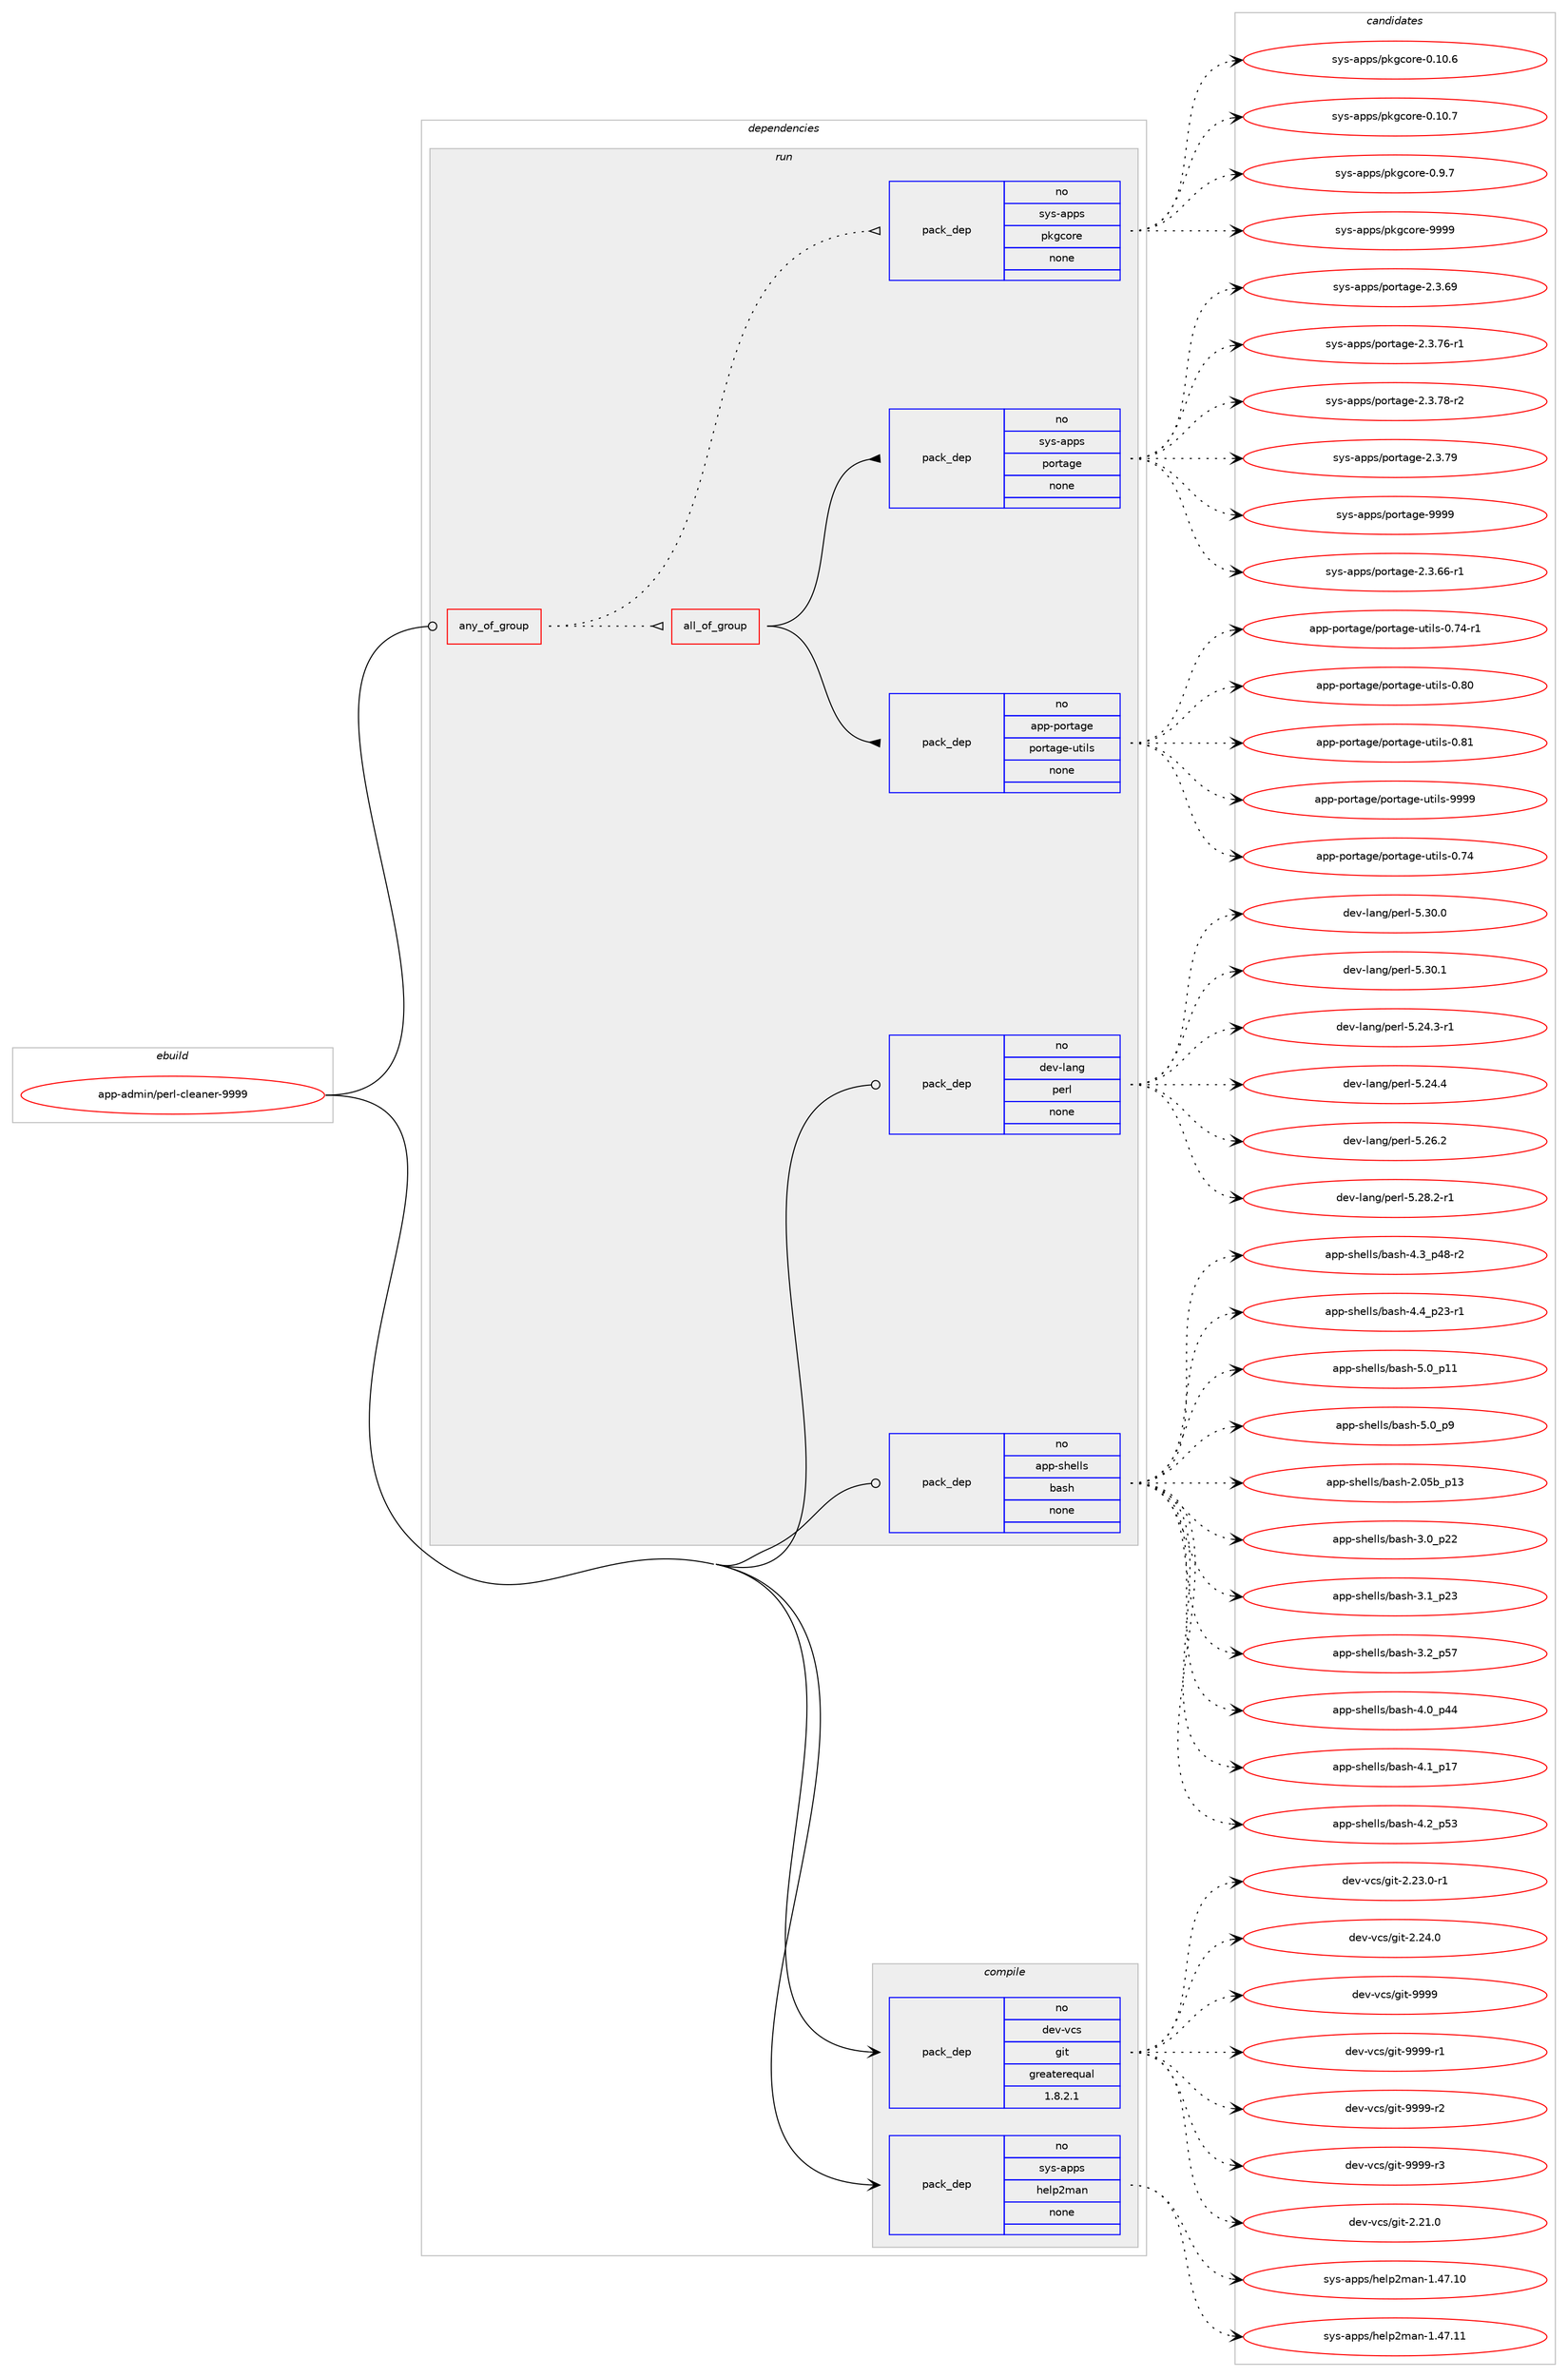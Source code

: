 digraph prolog {

# *************
# Graph options
# *************

newrank=true;
concentrate=true;
compound=true;
graph [rankdir=LR,fontname=Helvetica,fontsize=10,ranksep=1.5];#, ranksep=2.5, nodesep=0.2];
edge  [arrowhead=vee];
node  [fontname=Helvetica,fontsize=10];

# **********
# The ebuild
# **********

subgraph cluster_leftcol {
color=gray;
rank=same;
label=<<i>ebuild</i>>;
id [label="app-admin/perl-cleaner-9999", color=red, width=4, href="../app-admin/perl-cleaner-9999.svg"];
}

# ****************
# The dependencies
# ****************

subgraph cluster_midcol {
color=gray;
label=<<i>dependencies</i>>;
subgraph cluster_compile {
fillcolor="#eeeeee";
style=filled;
label=<<i>compile</i>>;
subgraph pack348560 {
dependency468388 [label=<<TABLE BORDER="0" CELLBORDER="1" CELLSPACING="0" CELLPADDING="4" WIDTH="220"><TR><TD ROWSPAN="6" CELLPADDING="30">pack_dep</TD></TR><TR><TD WIDTH="110">no</TD></TR><TR><TD>dev-vcs</TD></TR><TR><TD>git</TD></TR><TR><TD>greaterequal</TD></TR><TR><TD>1.8.2.1</TD></TR></TABLE>>, shape=none, color=blue];
}
id:e -> dependency468388:w [weight=20,style="solid",arrowhead="vee"];
subgraph pack348561 {
dependency468389 [label=<<TABLE BORDER="0" CELLBORDER="1" CELLSPACING="0" CELLPADDING="4" WIDTH="220"><TR><TD ROWSPAN="6" CELLPADDING="30">pack_dep</TD></TR><TR><TD WIDTH="110">no</TD></TR><TR><TD>sys-apps</TD></TR><TR><TD>help2man</TD></TR><TR><TD>none</TD></TR><TR><TD></TD></TR></TABLE>>, shape=none, color=blue];
}
id:e -> dependency468389:w [weight=20,style="solid",arrowhead="vee"];
}
subgraph cluster_compileandrun {
fillcolor="#eeeeee";
style=filled;
label=<<i>compile and run</i>>;
}
subgraph cluster_run {
fillcolor="#eeeeee";
style=filled;
label=<<i>run</i>>;
subgraph any8228 {
dependency468390 [label=<<TABLE BORDER="0" CELLBORDER="1" CELLSPACING="0" CELLPADDING="4"><TR><TD CELLPADDING="10">any_of_group</TD></TR></TABLE>>, shape=none, color=red];subgraph all303 {
dependency468391 [label=<<TABLE BORDER="0" CELLBORDER="1" CELLSPACING="0" CELLPADDING="4"><TR><TD CELLPADDING="10">all_of_group</TD></TR></TABLE>>, shape=none, color=red];subgraph pack348562 {
dependency468392 [label=<<TABLE BORDER="0" CELLBORDER="1" CELLSPACING="0" CELLPADDING="4" WIDTH="220"><TR><TD ROWSPAN="6" CELLPADDING="30">pack_dep</TD></TR><TR><TD WIDTH="110">no</TD></TR><TR><TD>sys-apps</TD></TR><TR><TD>portage</TD></TR><TR><TD>none</TD></TR><TR><TD></TD></TR></TABLE>>, shape=none, color=blue];
}
dependency468391:e -> dependency468392:w [weight=20,style="solid",arrowhead="inv"];
subgraph pack348563 {
dependency468393 [label=<<TABLE BORDER="0" CELLBORDER="1" CELLSPACING="0" CELLPADDING="4" WIDTH="220"><TR><TD ROWSPAN="6" CELLPADDING="30">pack_dep</TD></TR><TR><TD WIDTH="110">no</TD></TR><TR><TD>app-portage</TD></TR><TR><TD>portage-utils</TD></TR><TR><TD>none</TD></TR><TR><TD></TD></TR></TABLE>>, shape=none, color=blue];
}
dependency468391:e -> dependency468393:w [weight=20,style="solid",arrowhead="inv"];
}
dependency468390:e -> dependency468391:w [weight=20,style="dotted",arrowhead="oinv"];
subgraph pack348564 {
dependency468394 [label=<<TABLE BORDER="0" CELLBORDER="1" CELLSPACING="0" CELLPADDING="4" WIDTH="220"><TR><TD ROWSPAN="6" CELLPADDING="30">pack_dep</TD></TR><TR><TD WIDTH="110">no</TD></TR><TR><TD>sys-apps</TD></TR><TR><TD>pkgcore</TD></TR><TR><TD>none</TD></TR><TR><TD></TD></TR></TABLE>>, shape=none, color=blue];
}
dependency468390:e -> dependency468394:w [weight=20,style="dotted",arrowhead="oinv"];
}
id:e -> dependency468390:w [weight=20,style="solid",arrowhead="odot"];
subgraph pack348565 {
dependency468395 [label=<<TABLE BORDER="0" CELLBORDER="1" CELLSPACING="0" CELLPADDING="4" WIDTH="220"><TR><TD ROWSPAN="6" CELLPADDING="30">pack_dep</TD></TR><TR><TD WIDTH="110">no</TD></TR><TR><TD>app-shells</TD></TR><TR><TD>bash</TD></TR><TR><TD>none</TD></TR><TR><TD></TD></TR></TABLE>>, shape=none, color=blue];
}
id:e -> dependency468395:w [weight=20,style="solid",arrowhead="odot"];
subgraph pack348566 {
dependency468396 [label=<<TABLE BORDER="0" CELLBORDER="1" CELLSPACING="0" CELLPADDING="4" WIDTH="220"><TR><TD ROWSPAN="6" CELLPADDING="30">pack_dep</TD></TR><TR><TD WIDTH="110">no</TD></TR><TR><TD>dev-lang</TD></TR><TR><TD>perl</TD></TR><TR><TD>none</TD></TR><TR><TD></TD></TR></TABLE>>, shape=none, color=blue];
}
id:e -> dependency468396:w [weight=20,style="solid",arrowhead="odot"];
}
}

# **************
# The candidates
# **************

subgraph cluster_choices {
rank=same;
color=gray;
label=<<i>candidates</i>>;

subgraph choice348560 {
color=black;
nodesep=1;
choice10010111845118991154710310511645504650494648 [label="dev-vcs/git-2.21.0", color=red, width=4,href="../dev-vcs/git-2.21.0.svg"];
choice100101118451189911547103105116455046505146484511449 [label="dev-vcs/git-2.23.0-r1", color=red, width=4,href="../dev-vcs/git-2.23.0-r1.svg"];
choice10010111845118991154710310511645504650524648 [label="dev-vcs/git-2.24.0", color=red, width=4,href="../dev-vcs/git-2.24.0.svg"];
choice1001011184511899115471031051164557575757 [label="dev-vcs/git-9999", color=red, width=4,href="../dev-vcs/git-9999.svg"];
choice10010111845118991154710310511645575757574511449 [label="dev-vcs/git-9999-r1", color=red, width=4,href="../dev-vcs/git-9999-r1.svg"];
choice10010111845118991154710310511645575757574511450 [label="dev-vcs/git-9999-r2", color=red, width=4,href="../dev-vcs/git-9999-r2.svg"];
choice10010111845118991154710310511645575757574511451 [label="dev-vcs/git-9999-r3", color=red, width=4,href="../dev-vcs/git-9999-r3.svg"];
dependency468388:e -> choice10010111845118991154710310511645504650494648:w [style=dotted,weight="100"];
dependency468388:e -> choice100101118451189911547103105116455046505146484511449:w [style=dotted,weight="100"];
dependency468388:e -> choice10010111845118991154710310511645504650524648:w [style=dotted,weight="100"];
dependency468388:e -> choice1001011184511899115471031051164557575757:w [style=dotted,weight="100"];
dependency468388:e -> choice10010111845118991154710310511645575757574511449:w [style=dotted,weight="100"];
dependency468388:e -> choice10010111845118991154710310511645575757574511450:w [style=dotted,weight="100"];
dependency468388:e -> choice10010111845118991154710310511645575757574511451:w [style=dotted,weight="100"];
}
subgraph choice348561 {
color=black;
nodesep=1;
choice11512111545971121121154710410110811250109971104549465255464948 [label="sys-apps/help2man-1.47.10", color=red, width=4,href="../sys-apps/help2man-1.47.10.svg"];
choice11512111545971121121154710410110811250109971104549465255464949 [label="sys-apps/help2man-1.47.11", color=red, width=4,href="../sys-apps/help2man-1.47.11.svg"];
dependency468389:e -> choice11512111545971121121154710410110811250109971104549465255464948:w [style=dotted,weight="100"];
dependency468389:e -> choice11512111545971121121154710410110811250109971104549465255464949:w [style=dotted,weight="100"];
}
subgraph choice348562 {
color=black;
nodesep=1;
choice11512111545971121121154711211111411697103101455046514654544511449 [label="sys-apps/portage-2.3.66-r1", color=red, width=4,href="../sys-apps/portage-2.3.66-r1.svg"];
choice1151211154597112112115471121111141169710310145504651465457 [label="sys-apps/portage-2.3.69", color=red, width=4,href="../sys-apps/portage-2.3.69.svg"];
choice11512111545971121121154711211111411697103101455046514655544511449 [label="sys-apps/portage-2.3.76-r1", color=red, width=4,href="../sys-apps/portage-2.3.76-r1.svg"];
choice11512111545971121121154711211111411697103101455046514655564511450 [label="sys-apps/portage-2.3.78-r2", color=red, width=4,href="../sys-apps/portage-2.3.78-r2.svg"];
choice1151211154597112112115471121111141169710310145504651465557 [label="sys-apps/portage-2.3.79", color=red, width=4,href="../sys-apps/portage-2.3.79.svg"];
choice115121115459711211211547112111114116971031014557575757 [label="sys-apps/portage-9999", color=red, width=4,href="../sys-apps/portage-9999.svg"];
dependency468392:e -> choice11512111545971121121154711211111411697103101455046514654544511449:w [style=dotted,weight="100"];
dependency468392:e -> choice1151211154597112112115471121111141169710310145504651465457:w [style=dotted,weight="100"];
dependency468392:e -> choice11512111545971121121154711211111411697103101455046514655544511449:w [style=dotted,weight="100"];
dependency468392:e -> choice11512111545971121121154711211111411697103101455046514655564511450:w [style=dotted,weight="100"];
dependency468392:e -> choice1151211154597112112115471121111141169710310145504651465557:w [style=dotted,weight="100"];
dependency468392:e -> choice115121115459711211211547112111114116971031014557575757:w [style=dotted,weight="100"];
}
subgraph choice348563 {
color=black;
nodesep=1;
choice9711211245112111114116971031014711211111411697103101451171161051081154548465552 [label="app-portage/portage-utils-0.74", color=red, width=4,href="../app-portage/portage-utils-0.74.svg"];
choice97112112451121111141169710310147112111114116971031014511711610510811545484655524511449 [label="app-portage/portage-utils-0.74-r1", color=red, width=4,href="../app-portage/portage-utils-0.74-r1.svg"];
choice9711211245112111114116971031014711211111411697103101451171161051081154548465648 [label="app-portage/portage-utils-0.80", color=red, width=4,href="../app-portage/portage-utils-0.80.svg"];
choice9711211245112111114116971031014711211111411697103101451171161051081154548465649 [label="app-portage/portage-utils-0.81", color=red, width=4,href="../app-portage/portage-utils-0.81.svg"];
choice9711211245112111114116971031014711211111411697103101451171161051081154557575757 [label="app-portage/portage-utils-9999", color=red, width=4,href="../app-portage/portage-utils-9999.svg"];
dependency468393:e -> choice9711211245112111114116971031014711211111411697103101451171161051081154548465552:w [style=dotted,weight="100"];
dependency468393:e -> choice97112112451121111141169710310147112111114116971031014511711610510811545484655524511449:w [style=dotted,weight="100"];
dependency468393:e -> choice9711211245112111114116971031014711211111411697103101451171161051081154548465648:w [style=dotted,weight="100"];
dependency468393:e -> choice9711211245112111114116971031014711211111411697103101451171161051081154548465649:w [style=dotted,weight="100"];
dependency468393:e -> choice9711211245112111114116971031014711211111411697103101451171161051081154557575757:w [style=dotted,weight="100"];
}
subgraph choice348564 {
color=black;
nodesep=1;
choice1151211154597112112115471121071039911111410145484649484654 [label="sys-apps/pkgcore-0.10.6", color=red, width=4,href="../sys-apps/pkgcore-0.10.6.svg"];
choice1151211154597112112115471121071039911111410145484649484655 [label="sys-apps/pkgcore-0.10.7", color=red, width=4,href="../sys-apps/pkgcore-0.10.7.svg"];
choice11512111545971121121154711210710399111114101454846574655 [label="sys-apps/pkgcore-0.9.7", color=red, width=4,href="../sys-apps/pkgcore-0.9.7.svg"];
choice115121115459711211211547112107103991111141014557575757 [label="sys-apps/pkgcore-9999", color=red, width=4,href="../sys-apps/pkgcore-9999.svg"];
dependency468394:e -> choice1151211154597112112115471121071039911111410145484649484654:w [style=dotted,weight="100"];
dependency468394:e -> choice1151211154597112112115471121071039911111410145484649484655:w [style=dotted,weight="100"];
dependency468394:e -> choice11512111545971121121154711210710399111114101454846574655:w [style=dotted,weight="100"];
dependency468394:e -> choice115121115459711211211547112107103991111141014557575757:w [style=dotted,weight="100"];
}
subgraph choice348565 {
color=black;
nodesep=1;
choice9711211245115104101108108115479897115104455046485398951124951 [label="app-shells/bash-2.05b_p13", color=red, width=4,href="../app-shells/bash-2.05b_p13.svg"];
choice971121124511510410110810811547989711510445514648951125050 [label="app-shells/bash-3.0_p22", color=red, width=4,href="../app-shells/bash-3.0_p22.svg"];
choice971121124511510410110810811547989711510445514649951125051 [label="app-shells/bash-3.1_p23", color=red, width=4,href="../app-shells/bash-3.1_p23.svg"];
choice971121124511510410110810811547989711510445514650951125355 [label="app-shells/bash-3.2_p57", color=red, width=4,href="../app-shells/bash-3.2_p57.svg"];
choice971121124511510410110810811547989711510445524648951125252 [label="app-shells/bash-4.0_p44", color=red, width=4,href="../app-shells/bash-4.0_p44.svg"];
choice971121124511510410110810811547989711510445524649951124955 [label="app-shells/bash-4.1_p17", color=red, width=4,href="../app-shells/bash-4.1_p17.svg"];
choice971121124511510410110810811547989711510445524650951125351 [label="app-shells/bash-4.2_p53", color=red, width=4,href="../app-shells/bash-4.2_p53.svg"];
choice9711211245115104101108108115479897115104455246519511252564511450 [label="app-shells/bash-4.3_p48-r2", color=red, width=4,href="../app-shells/bash-4.3_p48-r2.svg"];
choice9711211245115104101108108115479897115104455246529511250514511449 [label="app-shells/bash-4.4_p23-r1", color=red, width=4,href="../app-shells/bash-4.4_p23-r1.svg"];
choice971121124511510410110810811547989711510445534648951124949 [label="app-shells/bash-5.0_p11", color=red, width=4,href="../app-shells/bash-5.0_p11.svg"];
choice9711211245115104101108108115479897115104455346489511257 [label="app-shells/bash-5.0_p9", color=red, width=4,href="../app-shells/bash-5.0_p9.svg"];
dependency468395:e -> choice9711211245115104101108108115479897115104455046485398951124951:w [style=dotted,weight="100"];
dependency468395:e -> choice971121124511510410110810811547989711510445514648951125050:w [style=dotted,weight="100"];
dependency468395:e -> choice971121124511510410110810811547989711510445514649951125051:w [style=dotted,weight="100"];
dependency468395:e -> choice971121124511510410110810811547989711510445514650951125355:w [style=dotted,weight="100"];
dependency468395:e -> choice971121124511510410110810811547989711510445524648951125252:w [style=dotted,weight="100"];
dependency468395:e -> choice971121124511510410110810811547989711510445524649951124955:w [style=dotted,weight="100"];
dependency468395:e -> choice971121124511510410110810811547989711510445524650951125351:w [style=dotted,weight="100"];
dependency468395:e -> choice9711211245115104101108108115479897115104455246519511252564511450:w [style=dotted,weight="100"];
dependency468395:e -> choice9711211245115104101108108115479897115104455246529511250514511449:w [style=dotted,weight="100"];
dependency468395:e -> choice971121124511510410110810811547989711510445534648951124949:w [style=dotted,weight="100"];
dependency468395:e -> choice9711211245115104101108108115479897115104455346489511257:w [style=dotted,weight="100"];
}
subgraph choice348566 {
color=black;
nodesep=1;
choice100101118451089711010347112101114108455346505246514511449 [label="dev-lang/perl-5.24.3-r1", color=red, width=4,href="../dev-lang/perl-5.24.3-r1.svg"];
choice10010111845108971101034711210111410845534650524652 [label="dev-lang/perl-5.24.4", color=red, width=4,href="../dev-lang/perl-5.24.4.svg"];
choice10010111845108971101034711210111410845534650544650 [label="dev-lang/perl-5.26.2", color=red, width=4,href="../dev-lang/perl-5.26.2.svg"];
choice100101118451089711010347112101114108455346505646504511449 [label="dev-lang/perl-5.28.2-r1", color=red, width=4,href="../dev-lang/perl-5.28.2-r1.svg"];
choice10010111845108971101034711210111410845534651484648 [label="dev-lang/perl-5.30.0", color=red, width=4,href="../dev-lang/perl-5.30.0.svg"];
choice10010111845108971101034711210111410845534651484649 [label="dev-lang/perl-5.30.1", color=red, width=4,href="../dev-lang/perl-5.30.1.svg"];
dependency468396:e -> choice100101118451089711010347112101114108455346505246514511449:w [style=dotted,weight="100"];
dependency468396:e -> choice10010111845108971101034711210111410845534650524652:w [style=dotted,weight="100"];
dependency468396:e -> choice10010111845108971101034711210111410845534650544650:w [style=dotted,weight="100"];
dependency468396:e -> choice100101118451089711010347112101114108455346505646504511449:w [style=dotted,weight="100"];
dependency468396:e -> choice10010111845108971101034711210111410845534651484648:w [style=dotted,weight="100"];
dependency468396:e -> choice10010111845108971101034711210111410845534651484649:w [style=dotted,weight="100"];
}
}

}
